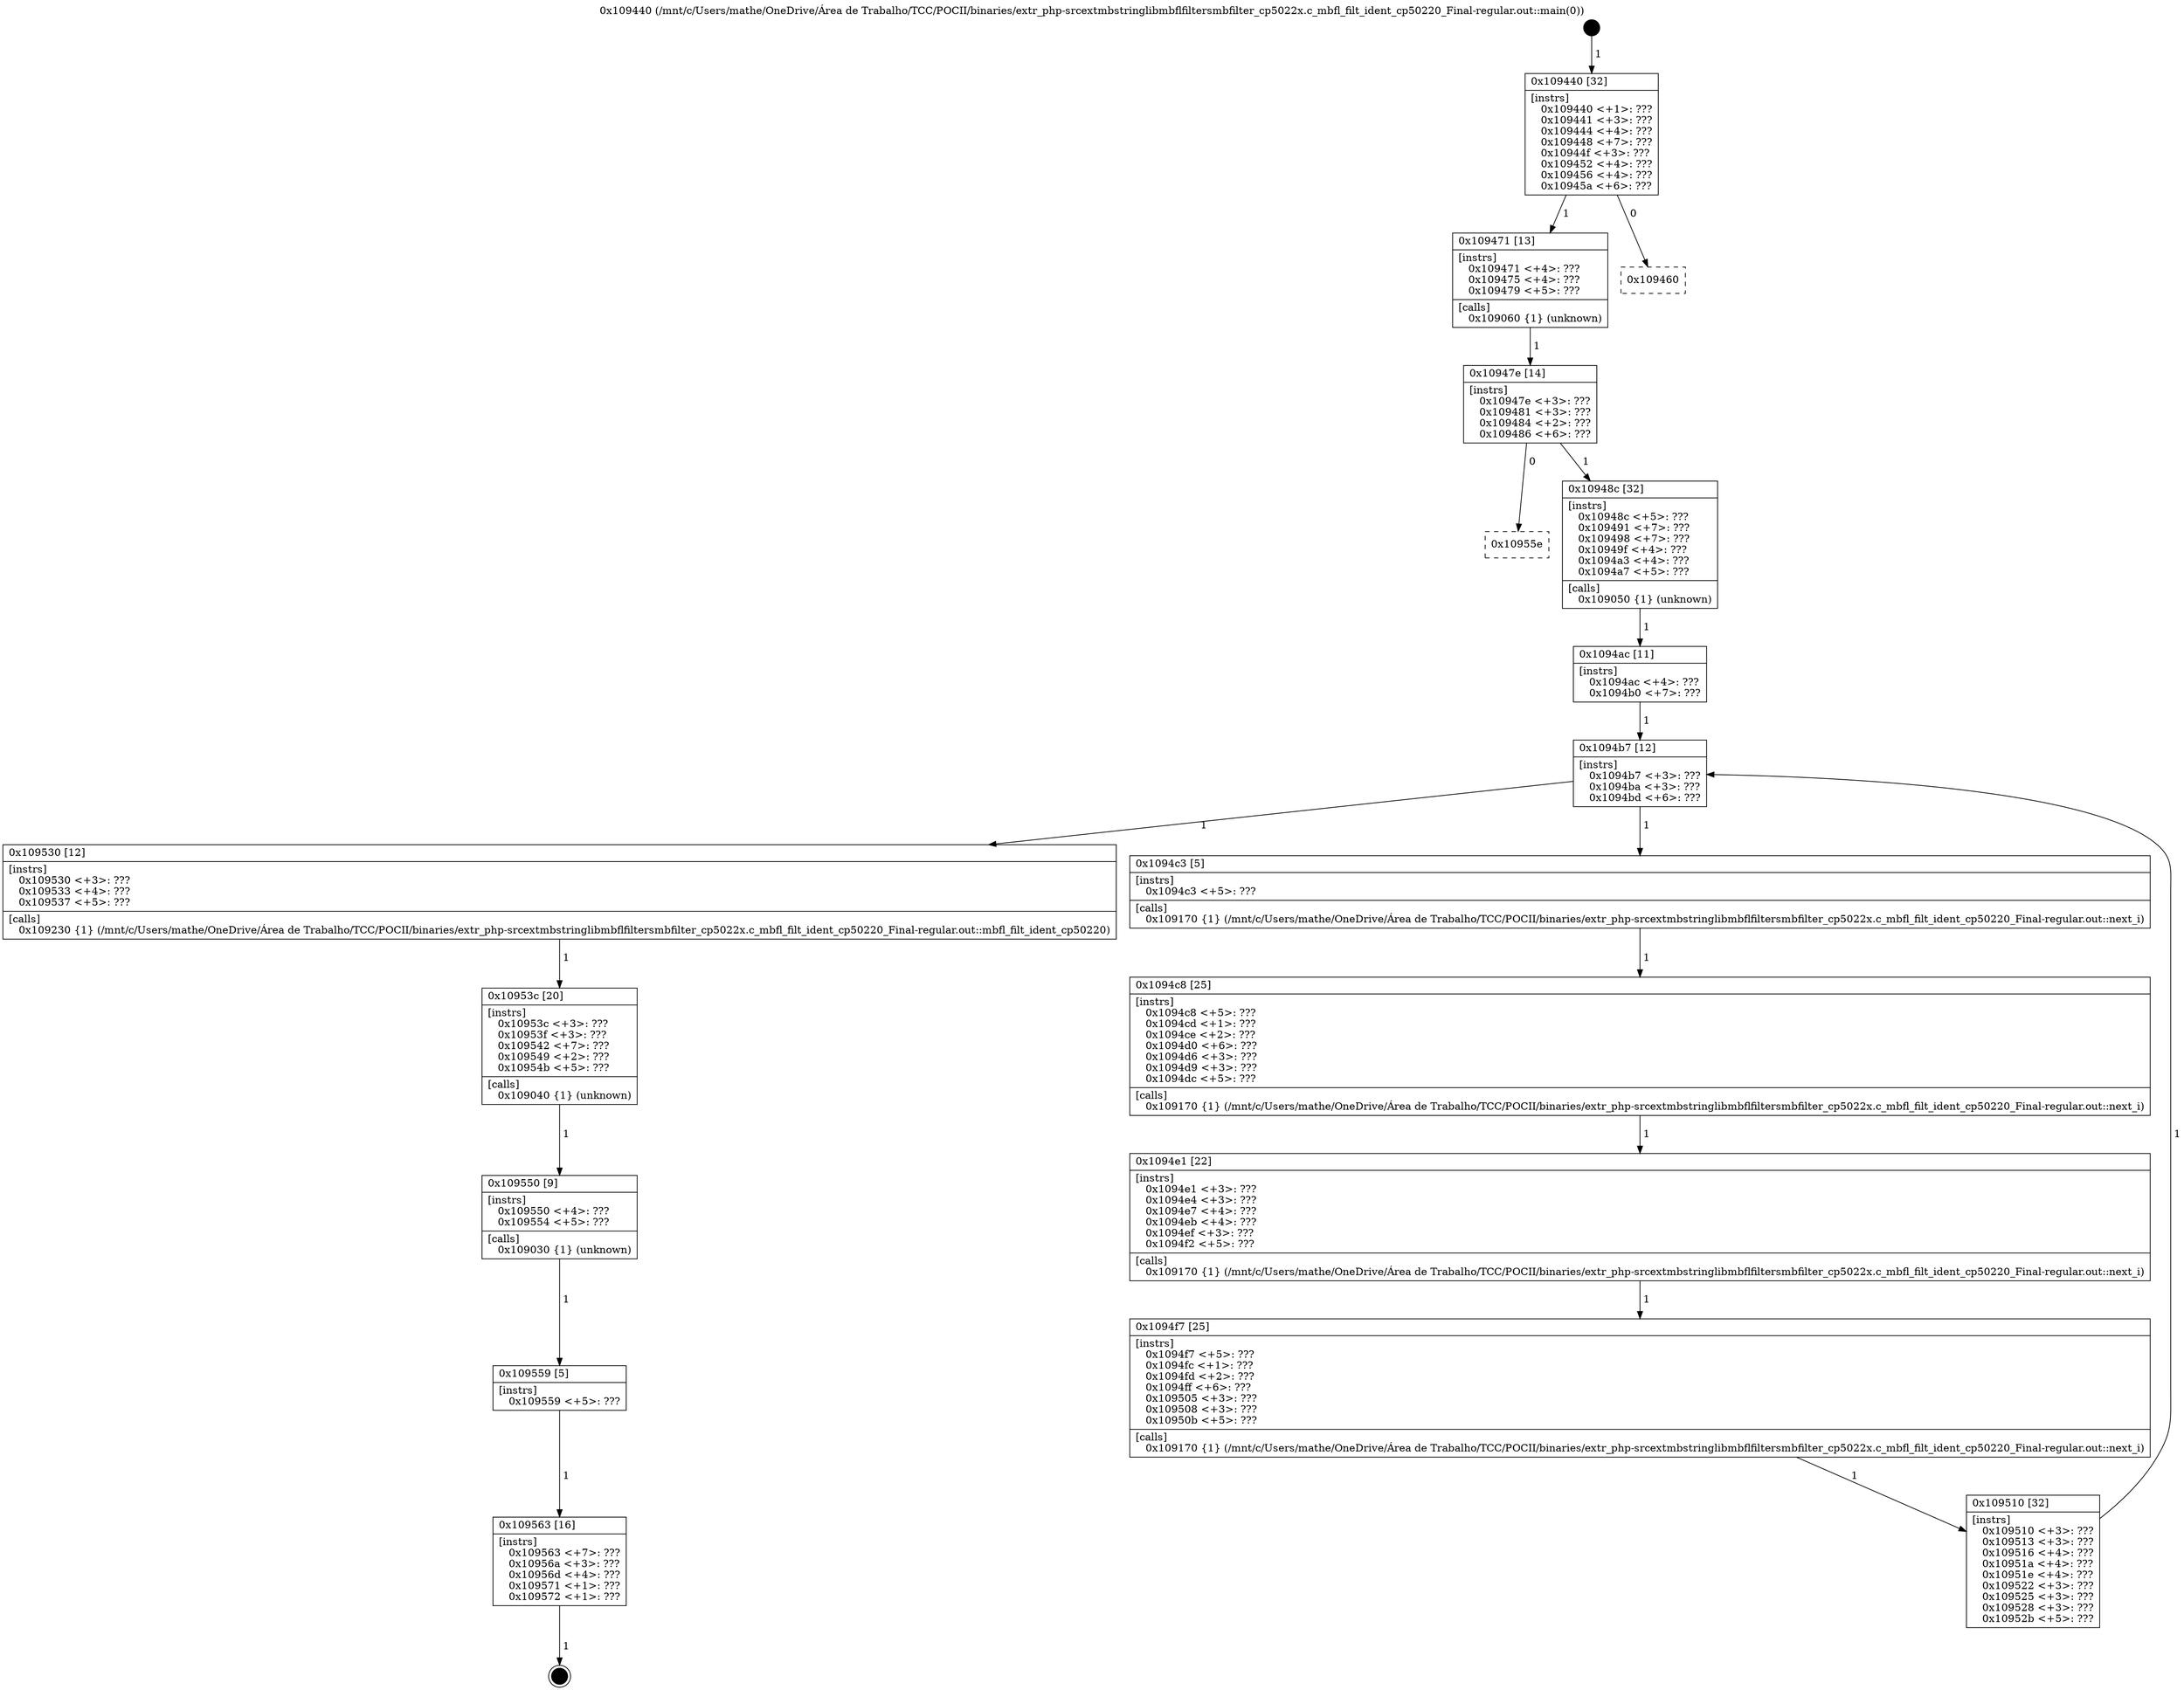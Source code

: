 digraph "0x109440" {
  label = "0x109440 (/mnt/c/Users/mathe/OneDrive/Área de Trabalho/TCC/POCII/binaries/extr_php-srcextmbstringlibmbflfiltersmbfilter_cp5022x.c_mbfl_filt_ident_cp50220_Final-regular.out::main(0))"
  labelloc = "t"
  node[shape=record]

  Entry [label="",width=0.3,height=0.3,shape=circle,fillcolor=black,style=filled]
  "0x109440" [label="{
     0x109440 [32]\l
     | [instrs]\l
     &nbsp;&nbsp;0x109440 \<+1\>: ???\l
     &nbsp;&nbsp;0x109441 \<+3\>: ???\l
     &nbsp;&nbsp;0x109444 \<+4\>: ???\l
     &nbsp;&nbsp;0x109448 \<+7\>: ???\l
     &nbsp;&nbsp;0x10944f \<+3\>: ???\l
     &nbsp;&nbsp;0x109452 \<+4\>: ???\l
     &nbsp;&nbsp;0x109456 \<+4\>: ???\l
     &nbsp;&nbsp;0x10945a \<+6\>: ???\l
  }"]
  "0x109471" [label="{
     0x109471 [13]\l
     | [instrs]\l
     &nbsp;&nbsp;0x109471 \<+4\>: ???\l
     &nbsp;&nbsp;0x109475 \<+4\>: ???\l
     &nbsp;&nbsp;0x109479 \<+5\>: ???\l
     | [calls]\l
     &nbsp;&nbsp;0x109060 \{1\} (unknown)\l
  }"]
  "0x109460" [label="{
     0x109460\l
  }", style=dashed]
  "0x10947e" [label="{
     0x10947e [14]\l
     | [instrs]\l
     &nbsp;&nbsp;0x10947e \<+3\>: ???\l
     &nbsp;&nbsp;0x109481 \<+3\>: ???\l
     &nbsp;&nbsp;0x109484 \<+2\>: ???\l
     &nbsp;&nbsp;0x109486 \<+6\>: ???\l
  }"]
  "0x10955e" [label="{
     0x10955e\l
  }", style=dashed]
  "0x10948c" [label="{
     0x10948c [32]\l
     | [instrs]\l
     &nbsp;&nbsp;0x10948c \<+5\>: ???\l
     &nbsp;&nbsp;0x109491 \<+7\>: ???\l
     &nbsp;&nbsp;0x109498 \<+7\>: ???\l
     &nbsp;&nbsp;0x10949f \<+4\>: ???\l
     &nbsp;&nbsp;0x1094a3 \<+4\>: ???\l
     &nbsp;&nbsp;0x1094a7 \<+5\>: ???\l
     | [calls]\l
     &nbsp;&nbsp;0x109050 \{1\} (unknown)\l
  }"]
  Exit [label="",width=0.3,height=0.3,shape=circle,fillcolor=black,style=filled,peripheries=2]
  "0x1094b7" [label="{
     0x1094b7 [12]\l
     | [instrs]\l
     &nbsp;&nbsp;0x1094b7 \<+3\>: ???\l
     &nbsp;&nbsp;0x1094ba \<+3\>: ???\l
     &nbsp;&nbsp;0x1094bd \<+6\>: ???\l
  }"]
  "0x109530" [label="{
     0x109530 [12]\l
     | [instrs]\l
     &nbsp;&nbsp;0x109530 \<+3\>: ???\l
     &nbsp;&nbsp;0x109533 \<+4\>: ???\l
     &nbsp;&nbsp;0x109537 \<+5\>: ???\l
     | [calls]\l
     &nbsp;&nbsp;0x109230 \{1\} (/mnt/c/Users/mathe/OneDrive/Área de Trabalho/TCC/POCII/binaries/extr_php-srcextmbstringlibmbflfiltersmbfilter_cp5022x.c_mbfl_filt_ident_cp50220_Final-regular.out::mbfl_filt_ident_cp50220)\l
  }"]
  "0x1094c3" [label="{
     0x1094c3 [5]\l
     | [instrs]\l
     &nbsp;&nbsp;0x1094c3 \<+5\>: ???\l
     | [calls]\l
     &nbsp;&nbsp;0x109170 \{1\} (/mnt/c/Users/mathe/OneDrive/Área de Trabalho/TCC/POCII/binaries/extr_php-srcextmbstringlibmbflfiltersmbfilter_cp5022x.c_mbfl_filt_ident_cp50220_Final-regular.out::next_i)\l
  }"]
  "0x1094c8" [label="{
     0x1094c8 [25]\l
     | [instrs]\l
     &nbsp;&nbsp;0x1094c8 \<+5\>: ???\l
     &nbsp;&nbsp;0x1094cd \<+1\>: ???\l
     &nbsp;&nbsp;0x1094ce \<+2\>: ???\l
     &nbsp;&nbsp;0x1094d0 \<+6\>: ???\l
     &nbsp;&nbsp;0x1094d6 \<+3\>: ???\l
     &nbsp;&nbsp;0x1094d9 \<+3\>: ???\l
     &nbsp;&nbsp;0x1094dc \<+5\>: ???\l
     | [calls]\l
     &nbsp;&nbsp;0x109170 \{1\} (/mnt/c/Users/mathe/OneDrive/Área de Trabalho/TCC/POCII/binaries/extr_php-srcextmbstringlibmbflfiltersmbfilter_cp5022x.c_mbfl_filt_ident_cp50220_Final-regular.out::next_i)\l
  }"]
  "0x1094e1" [label="{
     0x1094e1 [22]\l
     | [instrs]\l
     &nbsp;&nbsp;0x1094e1 \<+3\>: ???\l
     &nbsp;&nbsp;0x1094e4 \<+3\>: ???\l
     &nbsp;&nbsp;0x1094e7 \<+4\>: ???\l
     &nbsp;&nbsp;0x1094eb \<+4\>: ???\l
     &nbsp;&nbsp;0x1094ef \<+3\>: ???\l
     &nbsp;&nbsp;0x1094f2 \<+5\>: ???\l
     | [calls]\l
     &nbsp;&nbsp;0x109170 \{1\} (/mnt/c/Users/mathe/OneDrive/Área de Trabalho/TCC/POCII/binaries/extr_php-srcextmbstringlibmbflfiltersmbfilter_cp5022x.c_mbfl_filt_ident_cp50220_Final-regular.out::next_i)\l
  }"]
  "0x1094f7" [label="{
     0x1094f7 [25]\l
     | [instrs]\l
     &nbsp;&nbsp;0x1094f7 \<+5\>: ???\l
     &nbsp;&nbsp;0x1094fc \<+1\>: ???\l
     &nbsp;&nbsp;0x1094fd \<+2\>: ???\l
     &nbsp;&nbsp;0x1094ff \<+6\>: ???\l
     &nbsp;&nbsp;0x109505 \<+3\>: ???\l
     &nbsp;&nbsp;0x109508 \<+3\>: ???\l
     &nbsp;&nbsp;0x10950b \<+5\>: ???\l
     | [calls]\l
     &nbsp;&nbsp;0x109170 \{1\} (/mnt/c/Users/mathe/OneDrive/Área de Trabalho/TCC/POCII/binaries/extr_php-srcextmbstringlibmbflfiltersmbfilter_cp5022x.c_mbfl_filt_ident_cp50220_Final-regular.out::next_i)\l
  }"]
  "0x109510" [label="{
     0x109510 [32]\l
     | [instrs]\l
     &nbsp;&nbsp;0x109510 \<+3\>: ???\l
     &nbsp;&nbsp;0x109513 \<+3\>: ???\l
     &nbsp;&nbsp;0x109516 \<+4\>: ???\l
     &nbsp;&nbsp;0x10951a \<+4\>: ???\l
     &nbsp;&nbsp;0x10951e \<+4\>: ???\l
     &nbsp;&nbsp;0x109522 \<+3\>: ???\l
     &nbsp;&nbsp;0x109525 \<+3\>: ???\l
     &nbsp;&nbsp;0x109528 \<+3\>: ???\l
     &nbsp;&nbsp;0x10952b \<+5\>: ???\l
  }"]
  "0x1094ac" [label="{
     0x1094ac [11]\l
     | [instrs]\l
     &nbsp;&nbsp;0x1094ac \<+4\>: ???\l
     &nbsp;&nbsp;0x1094b0 \<+7\>: ???\l
  }"]
  "0x10953c" [label="{
     0x10953c [20]\l
     | [instrs]\l
     &nbsp;&nbsp;0x10953c \<+3\>: ???\l
     &nbsp;&nbsp;0x10953f \<+3\>: ???\l
     &nbsp;&nbsp;0x109542 \<+7\>: ???\l
     &nbsp;&nbsp;0x109549 \<+2\>: ???\l
     &nbsp;&nbsp;0x10954b \<+5\>: ???\l
     | [calls]\l
     &nbsp;&nbsp;0x109040 \{1\} (unknown)\l
  }"]
  "0x109550" [label="{
     0x109550 [9]\l
     | [instrs]\l
     &nbsp;&nbsp;0x109550 \<+4\>: ???\l
     &nbsp;&nbsp;0x109554 \<+5\>: ???\l
     | [calls]\l
     &nbsp;&nbsp;0x109030 \{1\} (unknown)\l
  }"]
  "0x109559" [label="{
     0x109559 [5]\l
     | [instrs]\l
     &nbsp;&nbsp;0x109559 \<+5\>: ???\l
  }"]
  "0x109563" [label="{
     0x109563 [16]\l
     | [instrs]\l
     &nbsp;&nbsp;0x109563 \<+7\>: ???\l
     &nbsp;&nbsp;0x10956a \<+3\>: ???\l
     &nbsp;&nbsp;0x10956d \<+4\>: ???\l
     &nbsp;&nbsp;0x109571 \<+1\>: ???\l
     &nbsp;&nbsp;0x109572 \<+1\>: ???\l
  }"]
  Entry -> "0x109440" [label=" 1"]
  "0x109440" -> "0x109471" [label=" 1"]
  "0x109440" -> "0x109460" [label=" 0"]
  "0x109471" -> "0x10947e" [label=" 1"]
  "0x10947e" -> "0x10955e" [label=" 0"]
  "0x10947e" -> "0x10948c" [label=" 1"]
  "0x109563" -> Exit [label=" 1"]
  "0x10948c" -> "0x1094ac" [label=" 1"]
  "0x1094b7" -> "0x109530" [label=" 1"]
  "0x1094b7" -> "0x1094c3" [label=" 1"]
  "0x1094c3" -> "0x1094c8" [label=" 1"]
  "0x1094c8" -> "0x1094e1" [label=" 1"]
  "0x1094e1" -> "0x1094f7" [label=" 1"]
  "0x1094f7" -> "0x109510" [label=" 1"]
  "0x1094ac" -> "0x1094b7" [label=" 1"]
  "0x109510" -> "0x1094b7" [label=" 1"]
  "0x109530" -> "0x10953c" [label=" 1"]
  "0x10953c" -> "0x109550" [label=" 1"]
  "0x109550" -> "0x109559" [label=" 1"]
  "0x109559" -> "0x109563" [label=" 1"]
}
